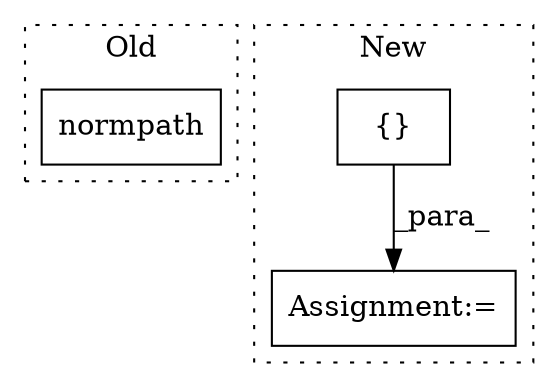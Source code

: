 digraph G {
subgraph cluster0 {
1 [label="normpath" a="32" s="1820,1849" l="9,1" shape="box"];
label = "Old";
style="dotted";
}
subgraph cluster1 {
2 [label="{}" a="4" s="1841" l="2" shape="box"];
3 [label="Assignment:=" a="7" s="1828" l="1" shape="box"];
label = "New";
style="dotted";
}
2 -> 3 [label="_para_"];
}